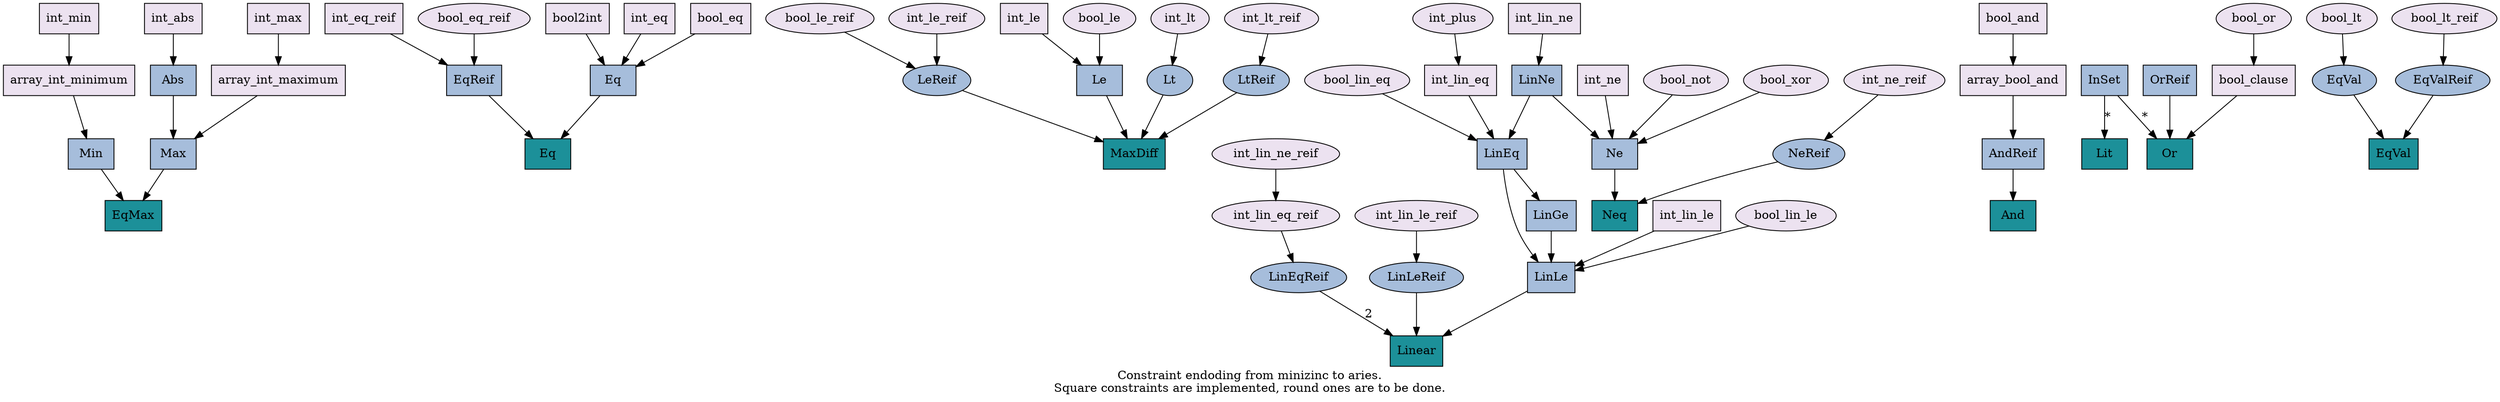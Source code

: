 // This document describes constraint encoding from minizinc to aries.
// Use Graphviz to generate the graph.

digraph constraints {
    label="Constraint endoding from minizinc to aries.\nSquare constraints are implemented, round ones are to be done."
    node [shape=rectangle colorscheme=pubugn3 style=filled] 

    // ---------- Minizinc ----------
    {
        node [fillcolor=1]
        // mzn_array_int_element [label="array_int_element"] [shape=ellipse]
        mzn_array_int_maximum [label="array_int_maximum"]
        mzn_array_int_minimum [label="array_int_minimum"]
        // mzn_array_var_int_element [label="array_var_int_element"] [shape=ellipse]
        mzn_int_abs [label="int_abs"]
        // mzn_int_div [label="int_div"] [shape=ellipse]
        mzn_int_eq [label="int_eq"]
        mzn_int_eq_reif [label="int_eq_reif"]
        mzn_int_le [label="int_le"]
        mzn_int_le_reif [label="int_le_reif"] [shape=ellipse]
        mzn_int_lin_eq [label="int_lin_eq"]
        mzn_int_lin_eq_reif [label="int_lin_eq_reif"] [shape=ellipse]
        mzn_int_lin_le [label="int_lin_le"]
        mzn_int_lin_le_reif [label="int_lin_le_reif"] [shape=ellipse]
        mzn_int_lin_ne [label="int_lin_ne"]
        mzn_int_lin_ne_reif [label="int_lin_ne_reif"] [shape=ellipse]
        mzn_int_lt [label="int_lt"] [shape=ellipse]
        mzn_int_lt_reif [label="int_lt_reif"] [shape=ellipse]
        mzn_int_max [label="int_max"]
        mzn_int_min [label="int_min"]
        // mzn_int_mod [label="int_mod"] [shape=ellipse]
        mzn_int_ne [label="int_ne"]
        mzn_int_ne_reif [label="int_ne_reif"] [shape=ellipse]
        mzn_int_plus [label="int_plus"] [shape=ellipse]
        // mzn_int_pow [label="int_pow"] [shape=ellipse]
        // mzn_int_times [label="int_times"] [shape=ellipse]
        // mzn_set_in [label="set_in"] [shape=ellipse]
        mzn_array_bool_and [label="array_bool_and"]
        // mzn_array_bool_element [label="array_bool_element"] [shape=ellipse]
        // mzn_array_bool_xor [label="array_bool_xor"] [shape=ellipse]
        // mzn_array_var_bool_element [label="array_var_bool_element"] [shape=ellipse]
        mzn_bool_and [label="bool_and"]
        mzn_bool_clause [label="bool_clause"]
        mzn_bool_eq [label="bool_eq"]
        mzn_bool_eq_reif [label="bool_eq_reif"] [shape=ellipse]
        mzn_bool_le [label="bool_le"] [shape=ellipse]
        mzn_bool_le_reif [label="bool_le_reif"] [shape=ellipse]
        mzn_bool_lin_eq [label="bool_lin_eq"] [shape=ellipse]
        mzn_bool_lin_le [label="bool_lin_le"] [shape=ellipse]
        mzn_bool_lt [label="bool_lt"] [shape=ellipse]
        mzn_bool_lt_reif [label="bool_lt_reif"] [shape=ellipse]
        mzn_bool_not [label="bool_not"] [shape=ellipse]
        mzn_bool_or [label="bool_or"] [shape=ellipse]
        mzn_bool_xor [label="bool_xor"] [shape=ellipse]
        // mzn_bool_xor_reif [label="bool_xor_reif"] [shape=ellipse]
        mzn_bool2int [label="bool2int"]
    }
        

    // ---------- Solver API ----------
    {
        node [fillcolor=2]
        api_Abs [label="Abs"]
        api_AndReif [label="AndReif"]
        api_Eq [label="Eq"]
        api_EqReif [label="EqReif"]
        api_EqVal [label="EqVal"] [shape=ellipse]
        api_EqValReif [label="EqValReif"] [shape=ellipse]
        api_InSet [label="InSet"]
        api_Le [label="Le"]
        api_LeReif [label="LeReif"] [shape=ellipse]
        api_LinEq [label="LinEq"]
        api_LinEqReif [label="LinEqReif"] [shape=ellipse]
        api_LinGe [label="LinGe"]
        api_LinLe [label="LinLe"]
        api_LinLeReif [label="LinLeReif"] [shape=ellipse]
        api_LinNe [label="LinNe"]
        api_Lt [label="Lt"] [shape=ellipse]
        api_LtReif [label="LtReif"] [shape=ellipse]
        api_Max [label="Max"]
        api_Min [label="Min"]
        api_Ne [label="Ne"]
        api_NeReif [label="NeReif"] [shape=ellipse]
        api_OrReif [label="OrReif"]
    }

    // ---------- Solver ----------
    {
        node [fillcolor=3]
        // sol_Alternative [label="Alternative"]
        sol_And [label="And"]
        sol_Eq [label="Eq"]
        sol_EqMax [label="EqMax"]
        sol_EqVal [label="EqVal"]
        // sol_EqVarMulLit [label="EqVarMulLit"]
        sol_Linear [label="Linear"]
        sol_Lit [label="Lit"]
        sol_MaxDiff [label="MaxDiff"] // b - a <= ub
        sol_Neq [label="Neq"]
        // sol_NeqVal [label="NeqVal"]
        sol_Or [label="Or"]
    }

    // ---------- Minizinc ----------
    // mzn_array_int_element
    mzn_array_int_maximum -> api_Max
    mzn_array_int_minimum -> api_Min
    // mzn_array_var_int_element
    mzn_int_abs -> api_Abs
    // mzn_int_div
    mzn_int_eq -> api_Eq
    mzn_int_eq_reif -> api_EqReif
    mzn_int_le -> api_Le
    mzn_int_le_reif -> api_LeReif
    mzn_int_lin_eq -> api_LinEq
    mzn_int_lin_eq_reif -> api_LinEqReif
    mzn_int_lin_le -> api_LinLe
    mzn_int_lin_le_reif -> api_LinLeReif
    mzn_int_lin_ne -> api_LinNe
    mzn_int_lin_ne_reif -> mzn_int_lin_eq_reif
    mzn_int_lt -> api_Lt
    mzn_int_lt_reif -> api_LtReif
    mzn_int_max -> mzn_array_int_maximum
    mzn_int_min -> mzn_array_int_minimum
    // mzn_int_mod
    mzn_int_ne -> api_Ne
    mzn_int_ne_reif -> api_NeReif
    mzn_int_plus -> mzn_int_lin_eq
    // mzn_int_pow
    // mzn_int_times
    // mzn_set_in

    mzn_array_bool_and -> api_AndReif
    // mzn_array_bool_element
    // mzn_array_bool_xor
    // mzn_array_var_bool_element
    mzn_bool_and -> mzn_array_bool_and
    mzn_bool_clause -> sol_Or
    mzn_bool_eq -> api_Eq
    mzn_bool_eq_reif -> api_EqReif
    mzn_bool_le -> api_Le
    mzn_bool_le_reif -> api_LeReif
    mzn_bool_lin_eq -> api_LinEq
    mzn_bool_lin_le -> api_LinLe
    mzn_bool_lt -> api_EqVal
    mzn_bool_lt_reif -> api_EqValReif
    mzn_bool_not -> api_Ne
    mzn_bool_or -> mzn_bool_clause
    mzn_bool_xor -> api_Ne
    // mzn_bool_xor_reif
    mzn_bool2int -> api_Eq

    // ---------- Solver API ----------
    api_Abs -> api_Max
    api_AndReif -> sol_And
    api_Eq -> sol_Eq
    api_EqReif -> sol_Eq
    api_EqVal -> sol_EqVal
    api_EqValReif -> sol_EqVal
    api_InSet -> { sol_Or, sol_Lit } [label="*"]
    api_Le -> sol_MaxDiff
    api_LeReif -> sol_MaxDiff
    api_LinEq -> { api_LinLe, api_LinGe }
    api_LinEqReif -> sol_Linear [label="2"]
    api_LinGe -> api_LinLe
    api_LinLe -> sol_Linear
    api_LinLeReif -> sol_Linear
    api_LinNe -> { api_LinEq, api_Ne }
    api_Lt -> sol_MaxDiff
    api_LtReif -> sol_MaxDiff
    api_Max -> sol_EqMax
    api_Min -> sol_EqMax
    api_Ne -> sol_Neq
    api_NeReif -> sol_Neq
    api_OrReif -> sol_Or
}